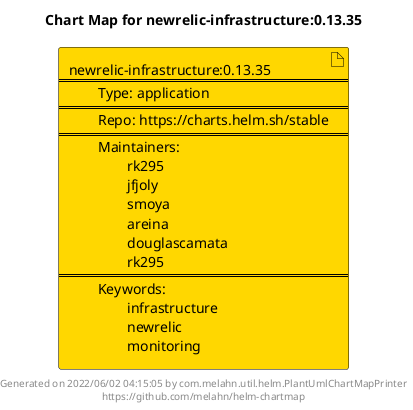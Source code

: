 @startuml
skinparam linetype ortho
skinparam backgroundColor white
skinparam usecaseBorderColor black
skinparam usecaseArrowColor LightSlateGray
skinparam artifactBorderColor black
skinparam artifactArrowColor LightSlateGray

title Chart Map for newrelic-infrastructure:0.13.35

'There is one referenced Helm Chart
artifact "newrelic-infrastructure:0.13.35\n====\n\tType: application\n====\n\tRepo: https://charts.helm.sh/stable\n====\n\tMaintainers: \n\t\trk295\n\t\tjfjoly\n\t\tsmoya\n\t\tareina\n\t\tdouglascamata\n\t\trk295\n====\n\tKeywords: \n\t\tinfrastructure\n\t\tnewrelic\n\t\tmonitoring" as newrelic_infrastructure_0_13_35 #Gold

'There are 0 referenced Docker Images

'Chart Dependencies

center footer Generated on 2022/06/02 04:15:05 by com.melahn.util.helm.PlantUmlChartMapPrinter\nhttps://github.com/melahn/helm-chartmap
@enduml
